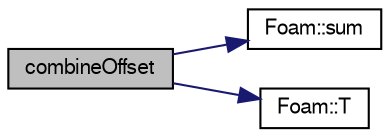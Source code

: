digraph "combineOffset"
{
  bgcolor="transparent";
  edge [fontname="FreeSans",fontsize="10",labelfontname="FreeSans",labelfontsize="10"];
  node [fontname="FreeSans",fontsize="10",shape=record];
  rankdir="LR";
  Node1 [label="combineOffset",height=0.2,width=0.4,color="black", fillcolor="grey75", style="filled" fontcolor="black"];
  Node1 -> Node2 [color="midnightblue",fontsize="10",style="solid",fontname="FreeSans"];
  Node2 [label="Foam::sum",height=0.2,width=0.4,color="black",URL="$a10237.html#a3d8733143aad0e03b300186ab4bef137"];
  Node1 -> Node3 [color="midnightblue",fontsize="10",style="solid",fontname="FreeSans"];
  Node3 [label="Foam::T",height=0.2,width=0.4,color="black",URL="$a10237.html#ae57fda0abb14bb0944947c463c6e09d4"];
}
